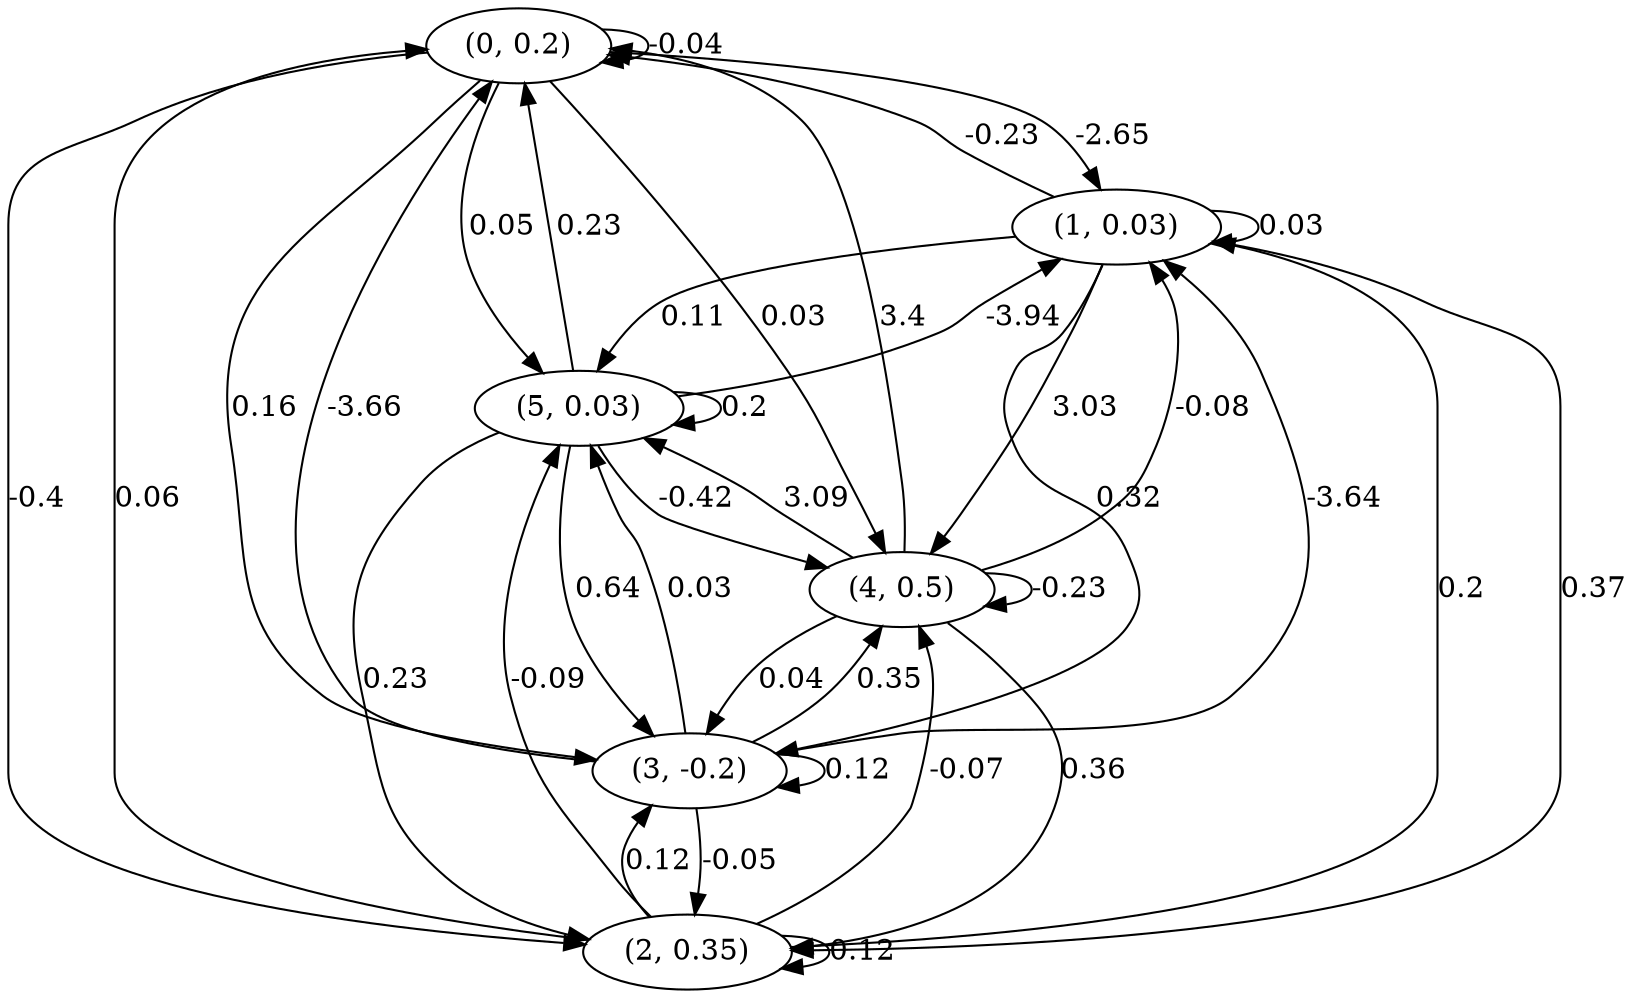 digraph {
    0 [ label = "(0, 0.2)" ]
    1 [ label = "(1, 0.03)" ]
    2 [ label = "(2, 0.35)" ]
    3 [ label = "(3, -0.2)" ]
    4 [ label = "(4, 0.5)" ]
    5 [ label = "(5, 0.03)" ]
    0 -> 0 [ label = "-0.04" ]
    1 -> 1 [ label = "0.03" ]
    2 -> 2 [ label = "0.12" ]
    3 -> 3 [ label = "0.12" ]
    4 -> 4 [ label = "-0.23" ]
    5 -> 5 [ label = "0.2" ]
    1 -> 0 [ label = "-0.23" ]
    2 -> 0 [ label = "0.06" ]
    3 -> 0 [ label = "-3.66" ]
    4 -> 0 [ label = "3.4" ]
    5 -> 0 [ label = "0.23" ]
    0 -> 1 [ label = "-2.65" ]
    2 -> 1 [ label = "0.2" ]
    3 -> 1 [ label = "-3.64" ]
    4 -> 1 [ label = "-0.08" ]
    5 -> 1 [ label = "-3.94" ]
    0 -> 2 [ label = "-0.4" ]
    1 -> 2 [ label = "0.37" ]
    3 -> 2 [ label = "-0.05" ]
    4 -> 2 [ label = "0.36" ]
    5 -> 2 [ label = "0.23" ]
    0 -> 3 [ label = "0.16" ]
    1 -> 3 [ label = "0.32" ]
    2 -> 3 [ label = "0.12" ]
    4 -> 3 [ label = "0.04" ]
    5 -> 3 [ label = "0.64" ]
    0 -> 4 [ label = "0.03" ]
    1 -> 4 [ label = "3.03" ]
    2 -> 4 [ label = "-0.07" ]
    3 -> 4 [ label = "0.35" ]
    5 -> 4 [ label = "-0.42" ]
    0 -> 5 [ label = "0.05" ]
    1 -> 5 [ label = "0.11" ]
    2 -> 5 [ label = "-0.09" ]
    3 -> 5 [ label = "0.03" ]
    4 -> 5 [ label = "3.09" ]
}

